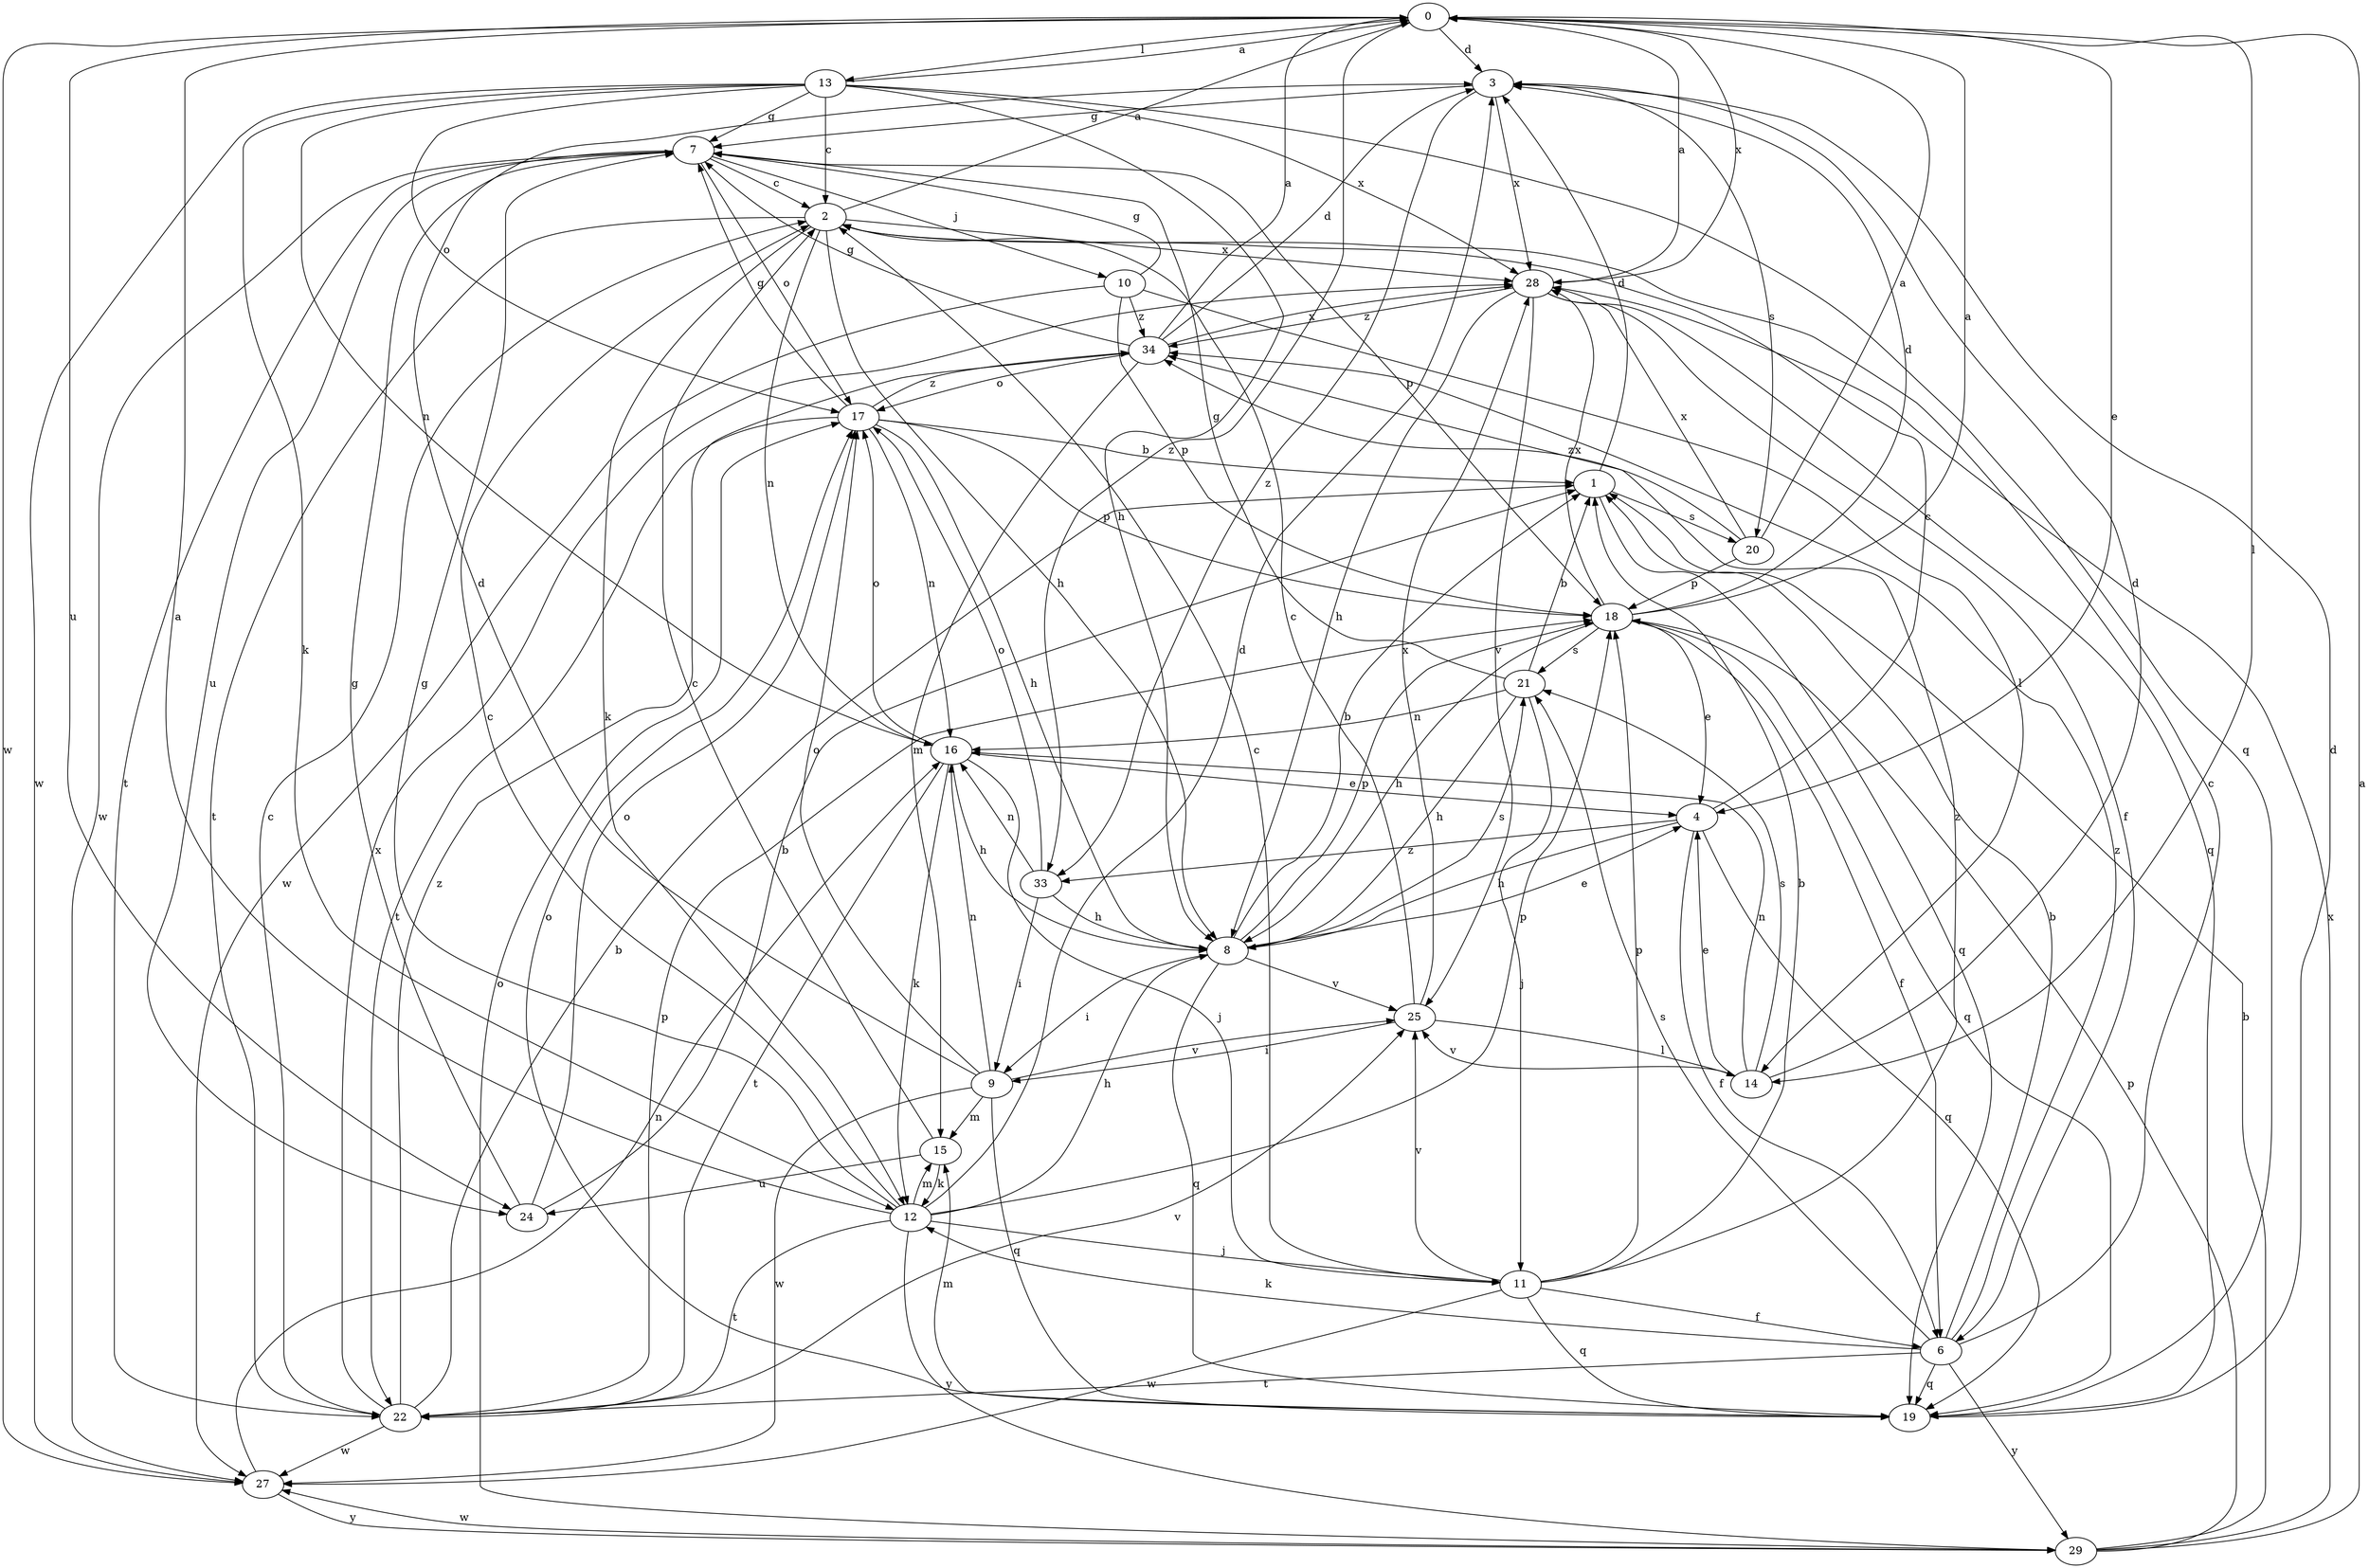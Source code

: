 strict digraph  {
0;
1;
2;
3;
4;
6;
7;
8;
9;
10;
11;
12;
13;
14;
15;
16;
17;
18;
19;
20;
21;
22;
24;
25;
27;
28;
29;
33;
34;
0 -> 3  [label=d];
0 -> 4  [label=e];
0 -> 13  [label=l];
0 -> 14  [label=l];
0 -> 24  [label=u];
0 -> 27  [label=w];
0 -> 28  [label=x];
0 -> 33  [label=z];
1 -> 3  [label=d];
1 -> 19  [label=q];
1 -> 20  [label=s];
2 -> 0  [label=a];
2 -> 8  [label=h];
2 -> 12  [label=k];
2 -> 16  [label=n];
2 -> 22  [label=t];
2 -> 28  [label=x];
3 -> 7  [label=g];
3 -> 20  [label=s];
3 -> 28  [label=x];
3 -> 33  [label=z];
4 -> 2  [label=c];
4 -> 6  [label=f];
4 -> 8  [label=h];
4 -> 19  [label=q];
4 -> 33  [label=z];
6 -> 1  [label=b];
6 -> 2  [label=c];
6 -> 12  [label=k];
6 -> 19  [label=q];
6 -> 21  [label=s];
6 -> 22  [label=t];
6 -> 29  [label=y];
6 -> 34  [label=z];
7 -> 2  [label=c];
7 -> 10  [label=j];
7 -> 17  [label=o];
7 -> 18  [label=p];
7 -> 22  [label=t];
7 -> 24  [label=u];
7 -> 27  [label=w];
8 -> 1  [label=b];
8 -> 4  [label=e];
8 -> 9  [label=i];
8 -> 18  [label=p];
8 -> 19  [label=q];
8 -> 21  [label=s];
8 -> 25  [label=v];
9 -> 3  [label=d];
9 -> 15  [label=m];
9 -> 16  [label=n];
9 -> 17  [label=o];
9 -> 19  [label=q];
9 -> 25  [label=v];
9 -> 27  [label=w];
10 -> 7  [label=g];
10 -> 14  [label=l];
10 -> 18  [label=p];
10 -> 27  [label=w];
10 -> 34  [label=z];
11 -> 1  [label=b];
11 -> 2  [label=c];
11 -> 6  [label=f];
11 -> 18  [label=p];
11 -> 19  [label=q];
11 -> 25  [label=v];
11 -> 27  [label=w];
11 -> 34  [label=z];
12 -> 0  [label=a];
12 -> 2  [label=c];
12 -> 3  [label=d];
12 -> 7  [label=g];
12 -> 8  [label=h];
12 -> 11  [label=j];
12 -> 15  [label=m];
12 -> 18  [label=p];
12 -> 22  [label=t];
12 -> 29  [label=y];
13 -> 0  [label=a];
13 -> 2  [label=c];
13 -> 7  [label=g];
13 -> 8  [label=h];
13 -> 12  [label=k];
13 -> 16  [label=n];
13 -> 17  [label=o];
13 -> 19  [label=q];
13 -> 27  [label=w];
13 -> 28  [label=x];
14 -> 3  [label=d];
14 -> 4  [label=e];
14 -> 16  [label=n];
14 -> 21  [label=s];
14 -> 25  [label=v];
15 -> 2  [label=c];
15 -> 12  [label=k];
15 -> 24  [label=u];
16 -> 4  [label=e];
16 -> 8  [label=h];
16 -> 11  [label=j];
16 -> 12  [label=k];
16 -> 17  [label=o];
16 -> 22  [label=t];
17 -> 1  [label=b];
17 -> 7  [label=g];
17 -> 8  [label=h];
17 -> 16  [label=n];
17 -> 18  [label=p];
17 -> 22  [label=t];
17 -> 34  [label=z];
18 -> 0  [label=a];
18 -> 3  [label=d];
18 -> 4  [label=e];
18 -> 6  [label=f];
18 -> 8  [label=h];
18 -> 19  [label=q];
18 -> 21  [label=s];
18 -> 28  [label=x];
19 -> 3  [label=d];
19 -> 15  [label=m];
19 -> 17  [label=o];
20 -> 0  [label=a];
20 -> 18  [label=p];
20 -> 28  [label=x];
20 -> 34  [label=z];
21 -> 1  [label=b];
21 -> 7  [label=g];
21 -> 8  [label=h];
21 -> 11  [label=j];
21 -> 16  [label=n];
22 -> 1  [label=b];
22 -> 2  [label=c];
22 -> 18  [label=p];
22 -> 25  [label=v];
22 -> 27  [label=w];
22 -> 28  [label=x];
22 -> 34  [label=z];
24 -> 1  [label=b];
24 -> 7  [label=g];
24 -> 17  [label=o];
25 -> 2  [label=c];
25 -> 9  [label=i];
25 -> 14  [label=l];
25 -> 28  [label=x];
27 -> 16  [label=n];
27 -> 29  [label=y];
28 -> 0  [label=a];
28 -> 6  [label=f];
28 -> 8  [label=h];
28 -> 19  [label=q];
28 -> 25  [label=v];
28 -> 34  [label=z];
29 -> 0  [label=a];
29 -> 1  [label=b];
29 -> 17  [label=o];
29 -> 18  [label=p];
29 -> 27  [label=w];
29 -> 28  [label=x];
33 -> 8  [label=h];
33 -> 9  [label=i];
33 -> 16  [label=n];
33 -> 17  [label=o];
34 -> 0  [label=a];
34 -> 3  [label=d];
34 -> 7  [label=g];
34 -> 15  [label=m];
34 -> 17  [label=o];
34 -> 28  [label=x];
}

